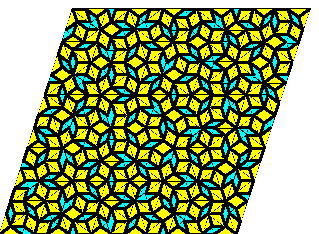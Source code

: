 beginfig(208)
  vardef pave(expr t, A, B, C, n) =
    save D, E, d;
    pair D,E;
    numeric d[];
    d[0] := 1;
    d[1] := sqrt( 2*(1+cosd(72)) );
    d[2] := sqrt( 2*(1-cosd(36)) );
    if n>0:
      if t=1:
        D := (d0/(d0+d2)) [A,C];
        pave(1,B,C,D,n-1);
        pave(4,B,D,A,n-1);
      elseif t=2:
        D := (d0/(d0+d2)) [A,B];
        pave(2,C,D,B,n-1);
        pave(3,C,A,D,n-1);
      elseif t=3:
        D := (d1/(d0+d1)) [A,B];
        E := (d0/(d0+d2)) [A,C];
        pave(1,D,C,E,n-1);
        pave(3,B,C,D,n-1);
        pave(4,D,E,A,n-1);
      elseif t=4:
        D := (d1/(d0+d1)) [A,C];
        E := (d0/(d0+d2)) [A,B];
        pave(2,D,E,B,n-1);
        pave(3,D,A,E,n-1);
        pave(4,C,D,B,n-1);
      fi;
    else:
      draw A--B--C--cycle;
      if t=1:
        fill A--B--C--cycle withcolor green + blue;
        draw A--C withpen pencircle scaled 1bp;
        draw A--B withpen pencircle scaled 1bp;
      elseif t=2:
        fill A--B--C--cycle withcolor green + blue;
        draw A--B withpen pencircle scaled 1bp;
        draw A--B withpen pencircle scaled 1bp;
      elseif t=3:
        fill A--B--C--cycle withcolor green + red;
        draw A--C withpen pencircle scaled 1bp;
        draw C--B withpen pencircle scaled 1bp;
      elseif t=4:
        fill A--B--C--cycle withcolor green + red;
        draw B--C withpen pencircle scaled 1bp;
        draw A--B withpen pencircle scaled 1bp;
      fi;
    fi;
  enddef;
  numeric M;
  M := 6;
  pair A,B,C,D;
  u := 3cm;
  A := (0,0);
  B := (u,0);
  D := B rotated 72;
  C := (u,0) + D;
  pave(3,A,C,D,M);
  pave(4,A,B,C,M);
endfig;

